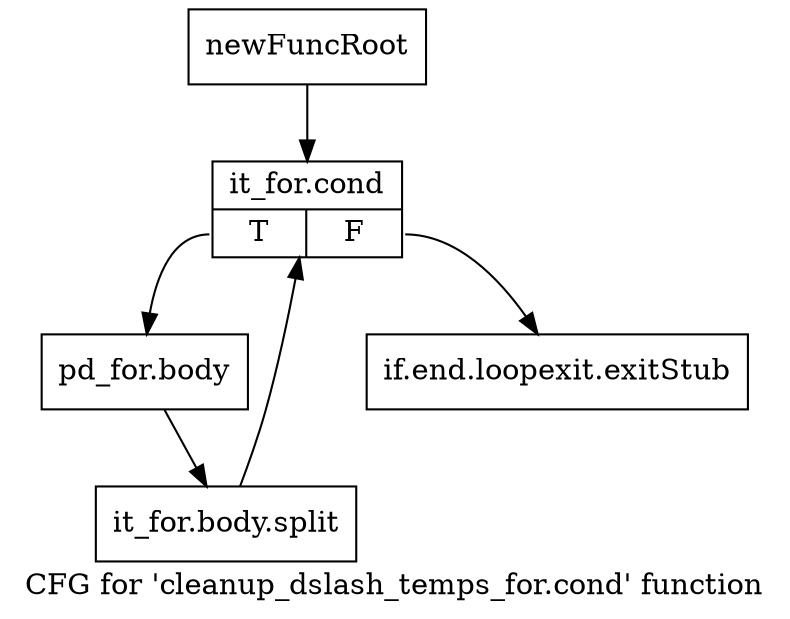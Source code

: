 digraph "CFG for 'cleanup_dslash_temps_for.cond' function" {
	label="CFG for 'cleanup_dslash_temps_for.cond' function";

	Node0x1ac8cb0 [shape=record,label="{newFuncRoot}"];
	Node0x1ac8cb0 -> Node0x1ac8d50;
	Node0x1ac8d00 [shape=record,label="{if.end.loopexit.exitStub}"];
	Node0x1ac8d50 [shape=record,label="{it_for.cond|{<s0>T|<s1>F}}"];
	Node0x1ac8d50:s0 -> Node0x1ac8da0;
	Node0x1ac8d50:s1 -> Node0x1ac8d00;
	Node0x1ac8da0 [shape=record,label="{pd_for.body}"];
	Node0x1ac8da0 -> Node0x1b93000;
	Node0x1b93000 [shape=record,label="{it_for.body.split}"];
	Node0x1b93000 -> Node0x1ac8d50;
}

